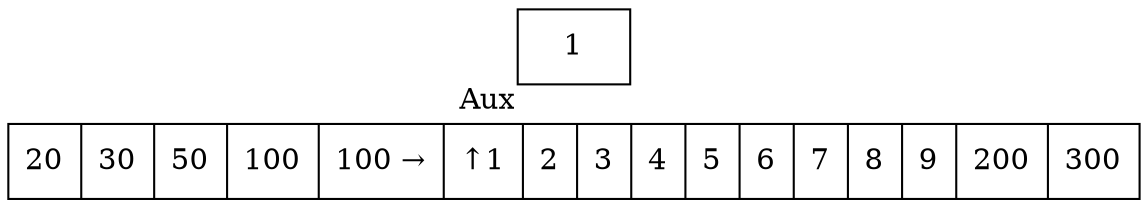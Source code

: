 digraph G{ node [shape = record ];
 rankdir=LR;X[label="{ 20|30|50|100|100|1|2|3|4|5|6|7|8|9|200|300}"]X[label="{ 20|30|50|100|100 → | ↑ 1|2|3|4|5|6|7|8|9|200|300}"]
2[label="{1}"xlabel="Aux"]
}
